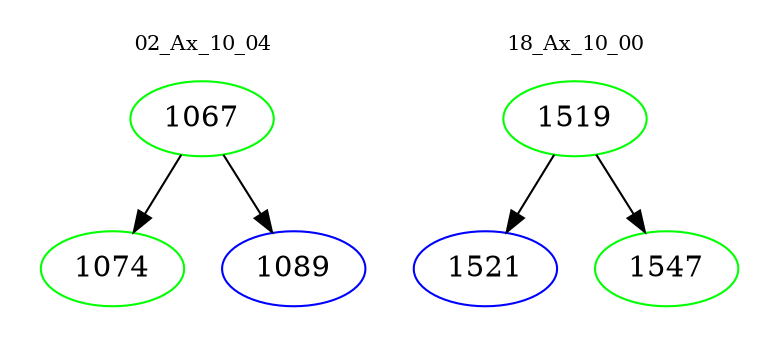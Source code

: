 digraph{
subgraph cluster_0 {
color = white
label = "02_Ax_10_04";
fontsize=10;
T0_1067 [label="1067", color="green"]
T0_1067 -> T0_1074 [color="black"]
T0_1074 [label="1074", color="green"]
T0_1067 -> T0_1089 [color="black"]
T0_1089 [label="1089", color="blue"]
}
subgraph cluster_1 {
color = white
label = "18_Ax_10_00";
fontsize=10;
T1_1519 [label="1519", color="green"]
T1_1519 -> T1_1521 [color="black"]
T1_1521 [label="1521", color="blue"]
T1_1519 -> T1_1547 [color="black"]
T1_1547 [label="1547", color="green"]
}
}

